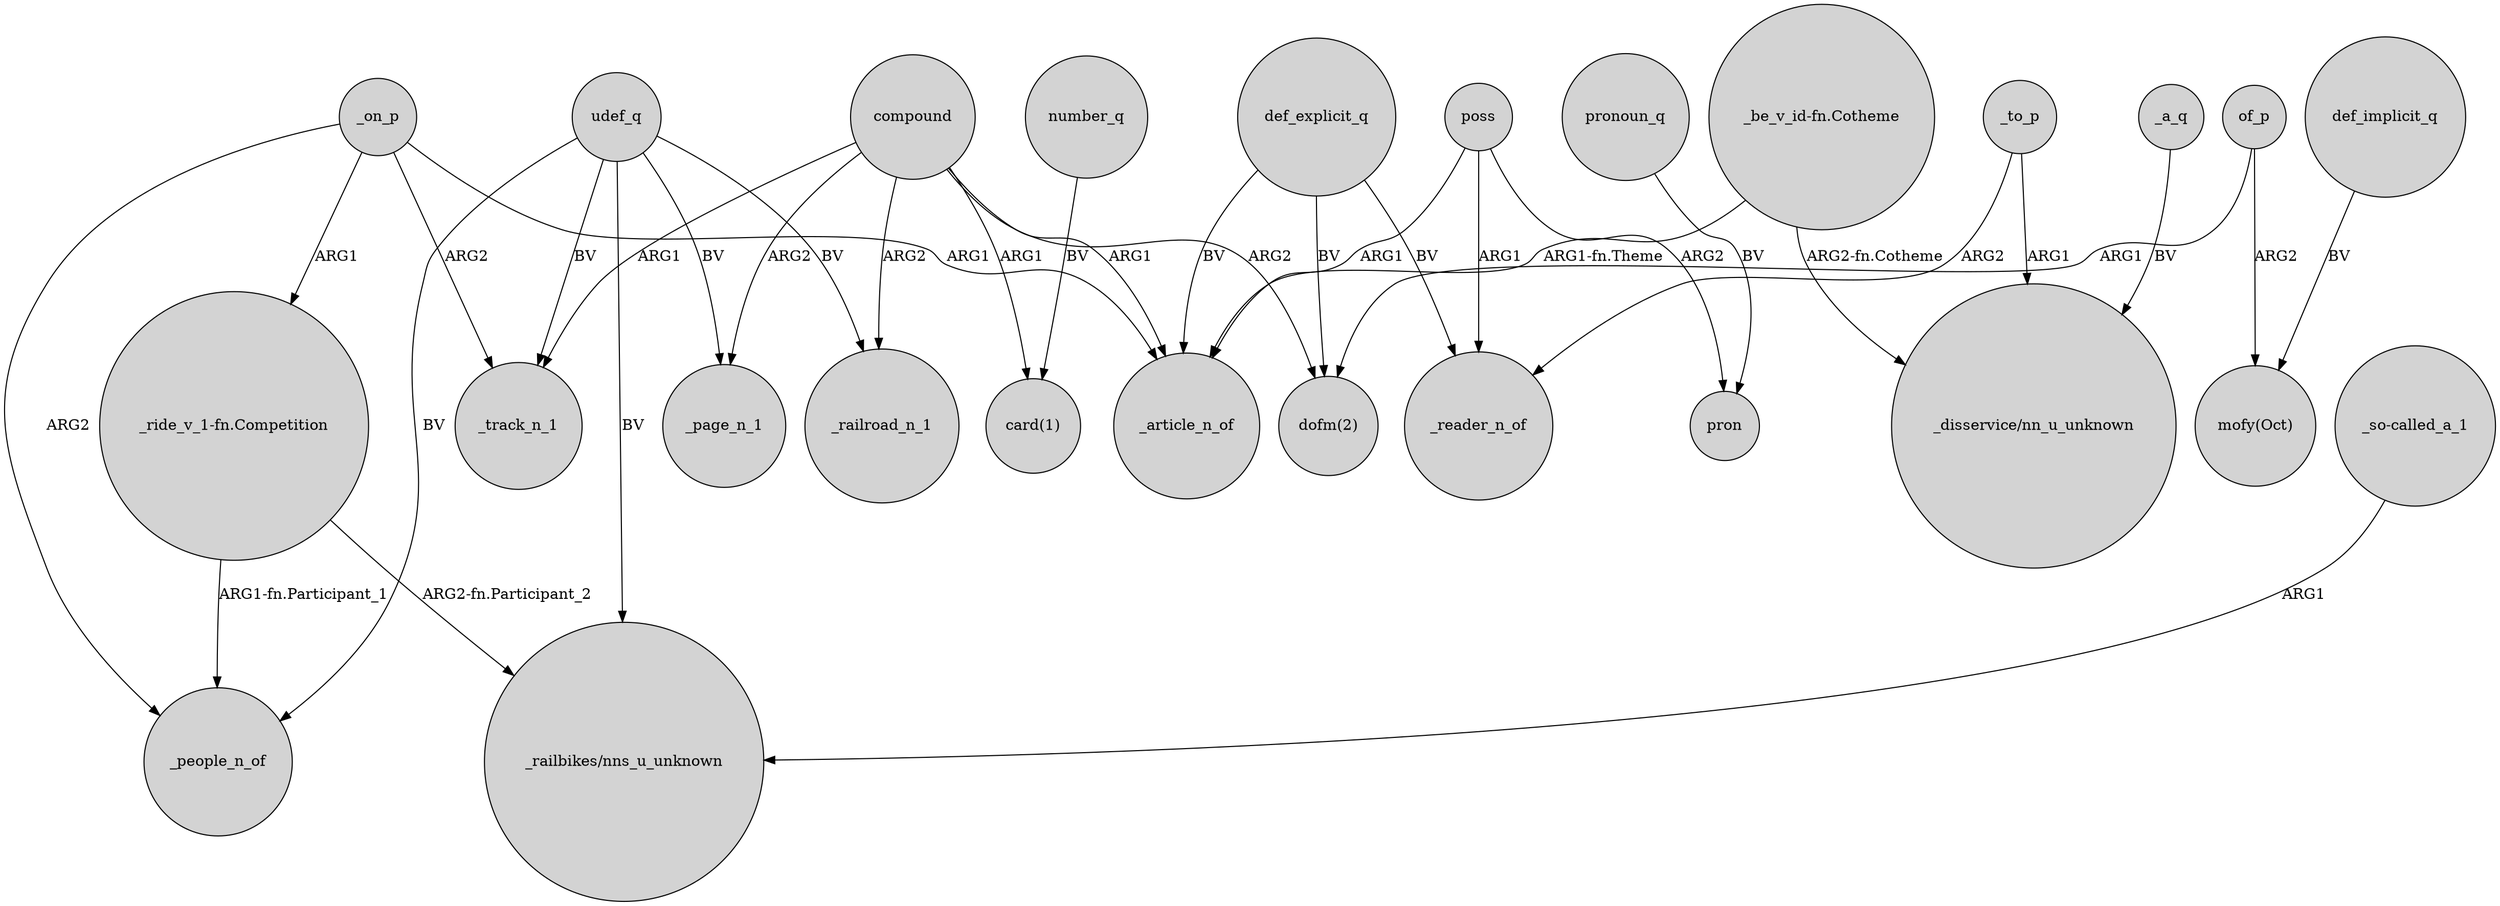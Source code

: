 digraph {
	node [shape=circle style=filled]
	udef_q -> _people_n_of [label=BV]
	number_q -> "card(1)" [label=BV]
	udef_q -> _track_n_1 [label=BV]
	udef_q -> "_railbikes/nns_u_unknown" [label=BV]
	compound -> _article_n_of [label=ARG1]
	of_p -> "mofy(Oct)" [label=ARG2]
	_on_p -> _article_n_of [label=ARG1]
	poss -> _reader_n_of [label=ARG1]
	def_explicit_q -> _article_n_of [label=BV]
	pronoun_q -> pron [label=BV]
	compound -> _track_n_1 [label=ARG1]
	_to_p -> _reader_n_of [label=ARG2]
	poss -> pron [label=ARG2]
	_a_q -> "_disservice/nn_u_unknown" [label=BV]
	"_so-called_a_1" -> "_railbikes/nns_u_unknown" [label=ARG1]
	_on_p -> _people_n_of [label=ARG2]
	udef_q -> _page_n_1 [label=BV]
	of_p -> "dofm(2)" [label=ARG1]
	_on_p -> "_ride_v_1-fn.Competition" [label=ARG1]
	def_implicit_q -> "mofy(Oct)" [label=BV]
	"_be_v_id-fn.Cotheme" -> "_disservice/nn_u_unknown" [label="ARG2-fn.Cotheme"]
	def_explicit_q -> _reader_n_of [label=BV]
	compound -> _page_n_1 [label=ARG2]
	"_ride_v_1-fn.Competition" -> _people_n_of [label="ARG1-fn.Participant_1"]
	compound -> "dofm(2)" [label=ARG2]
	poss -> _article_n_of [label=ARG1]
	compound -> _railroad_n_1 [label=ARG2]
	_on_p -> _track_n_1 [label=ARG2]
	udef_q -> _railroad_n_1 [label=BV]
	"_be_v_id-fn.Cotheme" -> _article_n_of [label="ARG1-fn.Theme"]
	"_ride_v_1-fn.Competition" -> "_railbikes/nns_u_unknown" [label="ARG2-fn.Participant_2"]
	_to_p -> "_disservice/nn_u_unknown" [label=ARG1]
	def_explicit_q -> "dofm(2)" [label=BV]
	compound -> "card(1)" [label=ARG1]
}
